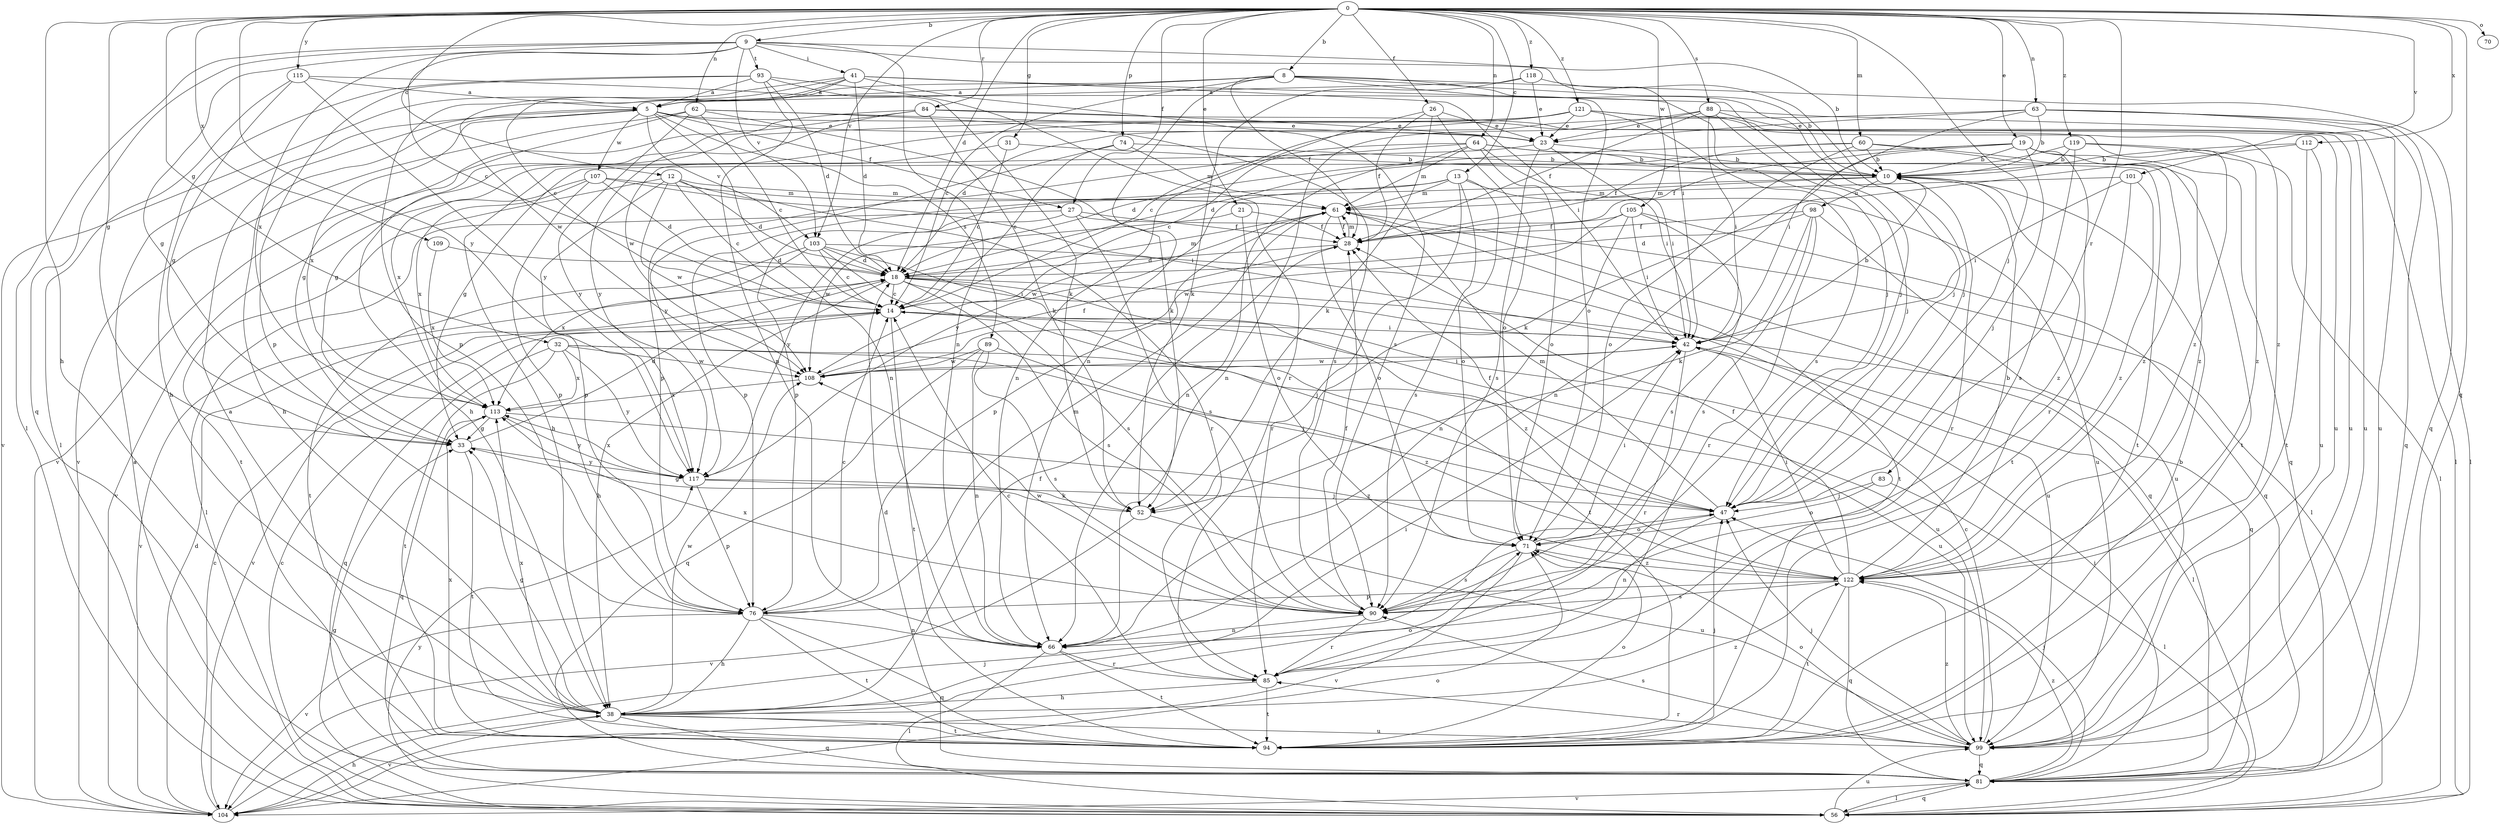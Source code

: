 strict digraph  {
0;
5;
8;
9;
10;
12;
13;
14;
18;
19;
21;
23;
26;
27;
28;
31;
32;
33;
38;
41;
42;
47;
52;
56;
60;
61;
62;
63;
64;
66;
70;
71;
74;
76;
81;
83;
84;
85;
88;
89;
90;
93;
94;
98;
99;
101;
103;
104;
105;
107;
108;
109;
112;
113;
115;
117;
118;
119;
121;
122;
0 -> 8  [label=b];
0 -> 9  [label=b];
0 -> 12  [label=c];
0 -> 13  [label=c];
0 -> 18  [label=d];
0 -> 19  [label=e];
0 -> 21  [label=e];
0 -> 26  [label=f];
0 -> 27  [label=f];
0 -> 31  [label=g];
0 -> 32  [label=g];
0 -> 33  [label=g];
0 -> 38  [label=h];
0 -> 47  [label=j];
0 -> 60  [label=m];
0 -> 62  [label=n];
0 -> 63  [label=n];
0 -> 64  [label=n];
0 -> 70  [label=o];
0 -> 74  [label=p];
0 -> 81  [label=q];
0 -> 83  [label=r];
0 -> 84  [label=r];
0 -> 88  [label=s];
0 -> 101  [label=v];
0 -> 103  [label=v];
0 -> 105  [label=w];
0 -> 109  [label=x];
0 -> 112  [label=x];
0 -> 115  [label=y];
0 -> 117  [label=y];
0 -> 118  [label=z];
0 -> 119  [label=z];
0 -> 121  [label=z];
5 -> 23  [label=e];
5 -> 27  [label=f];
5 -> 38  [label=h];
5 -> 66  [label=n];
5 -> 89  [label=s];
5 -> 103  [label=v];
5 -> 107  [label=w];
5 -> 113  [label=x];
5 -> 122  [label=z];
8 -> 5  [label=a];
8 -> 10  [label=b];
8 -> 14  [label=c];
8 -> 28  [label=f];
8 -> 47  [label=j];
8 -> 66  [label=n];
8 -> 71  [label=o];
8 -> 81  [label=q];
8 -> 108  [label=w];
9 -> 10  [label=b];
9 -> 14  [label=c];
9 -> 33  [label=g];
9 -> 41  [label=i];
9 -> 42  [label=i];
9 -> 56  [label=l];
9 -> 66  [label=n];
9 -> 81  [label=q];
9 -> 93  [label=t];
9 -> 103  [label=v];
9 -> 113  [label=x];
10 -> 61  [label=m];
10 -> 76  [label=p];
10 -> 85  [label=r];
10 -> 98  [label=u];
10 -> 122  [label=z];
12 -> 14  [label=c];
12 -> 18  [label=d];
12 -> 61  [label=m];
12 -> 76  [label=p];
12 -> 85  [label=r];
12 -> 94  [label=t];
12 -> 108  [label=w];
13 -> 61  [label=m];
13 -> 71  [label=o];
13 -> 76  [label=p];
13 -> 85  [label=r];
13 -> 90  [label=s];
13 -> 99  [label=u];
13 -> 117  [label=y];
14 -> 42  [label=i];
14 -> 94  [label=t];
14 -> 99  [label=u];
14 -> 104  [label=v];
18 -> 14  [label=c];
18 -> 38  [label=h];
18 -> 47  [label=j];
18 -> 61  [label=m];
18 -> 81  [label=q];
18 -> 90  [label=s];
18 -> 94  [label=t];
18 -> 104  [label=v];
18 -> 122  [label=z];
19 -> 10  [label=b];
19 -> 18  [label=d];
19 -> 28  [label=f];
19 -> 47  [label=j];
19 -> 66  [label=n];
19 -> 81  [label=q];
19 -> 85  [label=r];
19 -> 122  [label=z];
21 -> 28  [label=f];
21 -> 71  [label=o];
21 -> 108  [label=w];
23 -> 10  [label=b];
23 -> 38  [label=h];
23 -> 42  [label=i];
23 -> 90  [label=s];
26 -> 23  [label=e];
26 -> 28  [label=f];
26 -> 52  [label=k];
26 -> 66  [label=n];
26 -> 71  [label=o];
27 -> 28  [label=f];
27 -> 56  [label=l];
27 -> 81  [label=q];
27 -> 90  [label=s];
27 -> 117  [label=y];
28 -> 18  [label=d];
28 -> 61  [label=m];
31 -> 10  [label=b];
31 -> 14  [label=c];
31 -> 113  [label=x];
32 -> 81  [label=q];
32 -> 94  [label=t];
32 -> 99  [label=u];
32 -> 108  [label=w];
32 -> 113  [label=x];
32 -> 117  [label=y];
32 -> 122  [label=z];
33 -> 18  [label=d];
33 -> 94  [label=t];
33 -> 117  [label=y];
38 -> 5  [label=a];
38 -> 28  [label=f];
38 -> 33  [label=g];
38 -> 42  [label=i];
38 -> 71  [label=o];
38 -> 81  [label=q];
38 -> 94  [label=t];
38 -> 99  [label=u];
38 -> 104  [label=v];
38 -> 108  [label=w];
38 -> 113  [label=x];
38 -> 122  [label=z];
41 -> 5  [label=a];
41 -> 14  [label=c];
41 -> 18  [label=d];
41 -> 42  [label=i];
41 -> 47  [label=j];
41 -> 76  [label=p];
41 -> 90  [label=s];
41 -> 104  [label=v];
42 -> 10  [label=b];
42 -> 56  [label=l];
42 -> 85  [label=r];
42 -> 108  [label=w];
47 -> 28  [label=f];
47 -> 61  [label=m];
47 -> 66  [label=n];
47 -> 71  [label=o];
52 -> 33  [label=g];
52 -> 99  [label=u];
52 -> 104  [label=v];
56 -> 5  [label=a];
56 -> 14  [label=c];
56 -> 33  [label=g];
56 -> 81  [label=q];
56 -> 99  [label=u];
56 -> 117  [label=y];
60 -> 10  [label=b];
60 -> 18  [label=d];
60 -> 28  [label=f];
60 -> 71  [label=o];
60 -> 94  [label=t];
60 -> 122  [label=z];
61 -> 28  [label=f];
61 -> 56  [label=l];
61 -> 71  [label=o];
61 -> 76  [label=p];
61 -> 94  [label=t];
61 -> 108  [label=w];
62 -> 14  [label=c];
62 -> 23  [label=e];
62 -> 33  [label=g];
62 -> 52  [label=k];
62 -> 90  [label=s];
62 -> 104  [label=v];
62 -> 117  [label=y];
63 -> 10  [label=b];
63 -> 18  [label=d];
63 -> 23  [label=e];
63 -> 42  [label=i];
63 -> 56  [label=l];
63 -> 81  [label=q];
63 -> 99  [label=u];
64 -> 10  [label=b];
64 -> 14  [label=c];
64 -> 42  [label=i];
64 -> 61  [label=m];
64 -> 66  [label=n];
64 -> 71  [label=o];
64 -> 76  [label=p];
64 -> 94  [label=t];
66 -> 56  [label=l];
66 -> 85  [label=r];
66 -> 94  [label=t];
71 -> 42  [label=i];
71 -> 90  [label=s];
71 -> 104  [label=v];
71 -> 122  [label=z];
74 -> 10  [label=b];
74 -> 14  [label=c];
74 -> 61  [label=m];
74 -> 117  [label=y];
76 -> 14  [label=c];
76 -> 38  [label=h];
76 -> 61  [label=m];
76 -> 66  [label=n];
76 -> 81  [label=q];
76 -> 94  [label=t];
76 -> 104  [label=v];
81 -> 42  [label=i];
81 -> 47  [label=j];
81 -> 56  [label=l];
81 -> 104  [label=v];
81 -> 122  [label=z];
83 -> 47  [label=j];
83 -> 56  [label=l];
83 -> 71  [label=o];
84 -> 23  [label=e];
84 -> 38  [label=h];
84 -> 52  [label=k];
84 -> 99  [label=u];
84 -> 104  [label=v];
84 -> 117  [label=y];
85 -> 14  [label=c];
85 -> 38  [label=h];
85 -> 94  [label=t];
88 -> 23  [label=e];
88 -> 28  [label=f];
88 -> 42  [label=i];
88 -> 47  [label=j];
88 -> 56  [label=l];
88 -> 66  [label=n];
88 -> 99  [label=u];
89 -> 47  [label=j];
89 -> 66  [label=n];
89 -> 81  [label=q];
89 -> 90  [label=s];
89 -> 108  [label=w];
90 -> 28  [label=f];
90 -> 66  [label=n];
90 -> 85  [label=r];
90 -> 108  [label=w];
90 -> 113  [label=x];
93 -> 5  [label=a];
93 -> 18  [label=d];
93 -> 38  [label=h];
93 -> 52  [label=k];
93 -> 66  [label=n];
93 -> 76  [label=p];
93 -> 85  [label=r];
94 -> 10  [label=b];
94 -> 18  [label=d];
94 -> 47  [label=j];
94 -> 71  [label=o];
94 -> 113  [label=x];
98 -> 18  [label=d];
98 -> 28  [label=f];
98 -> 52  [label=k];
98 -> 85  [label=r];
98 -> 90  [label=s];
98 -> 99  [label=u];
99 -> 14  [label=c];
99 -> 47  [label=j];
99 -> 71  [label=o];
99 -> 81  [label=q];
99 -> 85  [label=r];
99 -> 90  [label=s];
99 -> 122  [label=z];
101 -> 42  [label=i];
101 -> 61  [label=m];
101 -> 94  [label=t];
101 -> 122  [label=z];
103 -> 14  [label=c];
103 -> 18  [label=d];
103 -> 42  [label=i];
103 -> 90  [label=s];
103 -> 94  [label=t];
103 -> 99  [label=u];
103 -> 113  [label=x];
104 -> 14  [label=c];
104 -> 18  [label=d];
104 -> 38  [label=h];
104 -> 47  [label=j];
104 -> 71  [label=o];
105 -> 28  [label=f];
105 -> 42  [label=i];
105 -> 66  [label=n];
105 -> 81  [label=q];
105 -> 90  [label=s];
105 -> 108  [label=w];
107 -> 18  [label=d];
107 -> 42  [label=i];
107 -> 61  [label=m];
107 -> 76  [label=p];
107 -> 104  [label=v];
107 -> 113  [label=x];
108 -> 28  [label=f];
108 -> 42  [label=i];
108 -> 113  [label=x];
109 -> 18  [label=d];
109 -> 113  [label=x];
112 -> 10  [label=b];
112 -> 52  [label=k];
112 -> 94  [label=t];
112 -> 99  [label=u];
113 -> 33  [label=g];
113 -> 81  [label=q];
113 -> 117  [label=y];
113 -> 122  [label=z];
115 -> 5  [label=a];
115 -> 33  [label=g];
115 -> 47  [label=j];
115 -> 56  [label=l];
115 -> 117  [label=y];
117 -> 47  [label=j];
117 -> 52  [label=k];
117 -> 76  [label=p];
117 -> 113  [label=x];
118 -> 5  [label=a];
118 -> 23  [label=e];
118 -> 47  [label=j];
118 -> 52  [label=k];
119 -> 10  [label=b];
119 -> 33  [label=g];
119 -> 56  [label=l];
119 -> 90  [label=s];
119 -> 122  [label=z];
121 -> 14  [label=c];
121 -> 23  [label=e];
121 -> 33  [label=g];
121 -> 90  [label=s];
121 -> 99  [label=u];
121 -> 108  [label=w];
121 -> 122  [label=z];
122 -> 10  [label=b];
122 -> 28  [label=f];
122 -> 42  [label=i];
122 -> 76  [label=p];
122 -> 81  [label=q];
122 -> 90  [label=s];
122 -> 94  [label=t];
}
